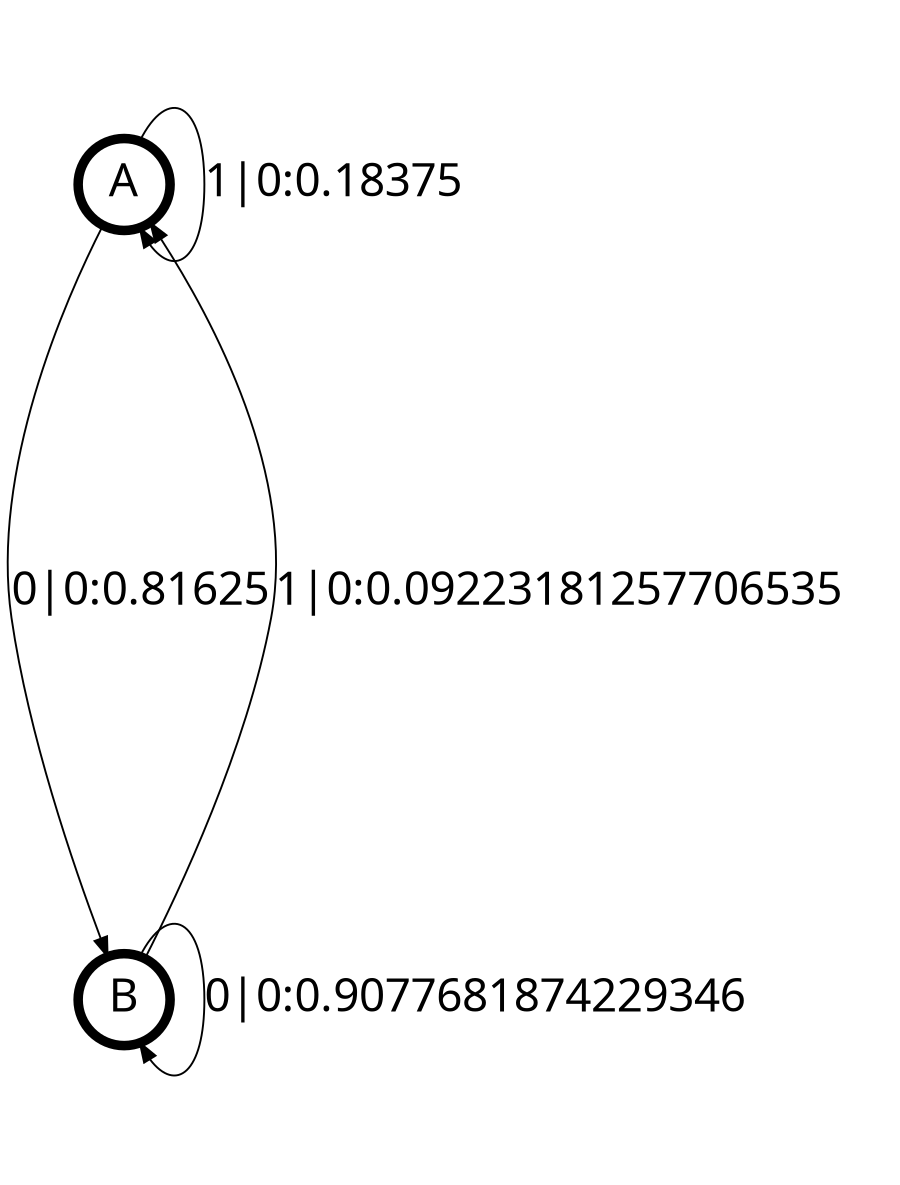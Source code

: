 digraph  {
size = "6,8.5";
ratio = "fill";
node
[shape = circle];
node [fontsize = 24];
node [penwidth = 5];
edge [fontsize = 24];
node [fontname = "CMU Serif Roman"];
graph [fontname = "CMU Serif Roman"];
edge [fontname = "CMU Serif Roman"];
A -> A [label = "1|0:0.18375\l"];
A -> B [label = "0|0:0.81625\l"];
B -> A [label = "1|0:0.09223181257706535\l"];
B -> B [label = "0|0:0.9077681874229346\l"];
}